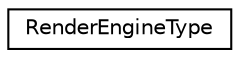 digraph G
{
  edge [fontname="Helvetica",fontsize="10",labelfontname="Helvetica",labelfontsize="10"];
  node [fontname="Helvetica",fontsize="10",shape=record];
  rankdir=LR;
  Node1 [label="RenderEngineType",height=0.2,width=0.4,color="black", fillcolor="white", style="filled",URL="$d3/dd4/structRenderEngineType.html"];
}
